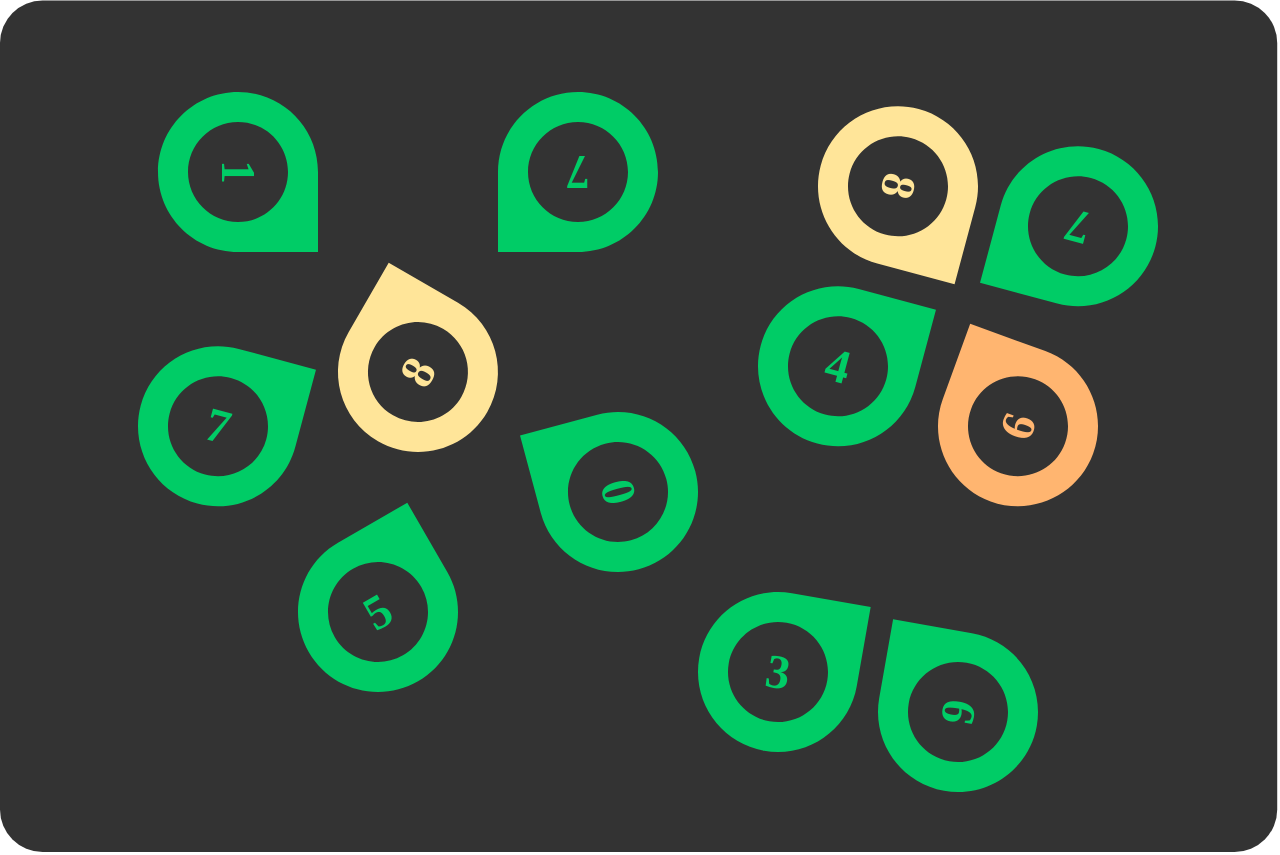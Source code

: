 <mxfile version="24.1.0" type="device">
  <diagram name="Page-1" id="3HNNUvmI26e6U34l2Z3O">
    <mxGraphModel dx="1137" dy="883" grid="1" gridSize="10" guides="1" tooltips="1" connect="1" arrows="1" fold="1" page="1" pageScale="1" pageWidth="980" pageHeight="690" math="0" shadow="0">
      <root>
        <mxCell id="0" />
        <mxCell id="1" parent="0" />
        <mxCell id="q-ZejeubLX4BjsPiB8f2-21" value="" style="rounded=1;whiteSpace=wrap;html=1;fillColor=#333333;arcSize=5;fontColor=#2a2b2e;glass=0;shadow=0;strokeColor=none;" parent="1" vertex="1">
          <mxGeometry x="171" y="94.26" width="638.61" height="425.74" as="geometry" />
        </mxCell>
        <mxCell id="q-ZejeubLX4BjsPiB8f2-1" value="7" style="verticalLabelPosition=middle;verticalAlign=middle;html=1;shape=mxgraph.infographic.circularCallout;dy=15;fillColor=#00CC66;strokeColor=none;labelPosition=center;align=center;fontColor=#00CC66;fontStyle=1;fontSize=24;whiteSpace=wrap;fontFamily=Aptos;rotation=-180;" parent="1" vertex="1">
          <mxGeometry x="420" y="140" width="80" height="80" as="geometry" />
        </mxCell>
        <mxCell id="q-ZejeubLX4BjsPiB8f2-12" value="8" style="verticalLabelPosition=middle;verticalAlign=middle;html=1;shape=mxgraph.infographic.circularCallout;dy=15;fillColor=#FFE599;strokeColor=none;labelPosition=center;align=center;fontColor=#FFE599;fontStyle=1;fontSize=24;whiteSpace=wrap;fontFamily=Aptos;rotation=-60;" parent="1" vertex="1">
          <mxGeometry x="340" y="240" width="80" height="80" as="geometry" />
        </mxCell>
        <mxCell id="q-ZejeubLX4BjsPiB8f2-13" value="1" style="verticalLabelPosition=middle;verticalAlign=middle;html=1;shape=mxgraph.infographic.circularCallout;dy=15;fillColor=#00CC66;strokeColor=none;labelPosition=center;align=center;fontColor=#00CC66;fontStyle=1;fontSize=24;whiteSpace=wrap;fontFamily=Aptos;rotation=90;" parent="1" vertex="1">
          <mxGeometry x="250" y="140" width="80" height="80" as="geometry" />
        </mxCell>
        <mxCell id="q-ZejeubLX4BjsPiB8f2-14" value="3" style="verticalLabelPosition=middle;verticalAlign=middle;html=1;shape=mxgraph.infographic.circularCallout;dy=15;fillColor=#00CC66;strokeColor=none;labelPosition=center;align=center;fontStyle=1;fontSize=24;whiteSpace=wrap;fontColor=#00CC66;fontFamily=Aptos;rotation=10;" parent="1" vertex="1">
          <mxGeometry x="520" y="390" width="80" height="80" as="geometry" />
        </mxCell>
        <mxCell id="q-ZejeubLX4BjsPiB8f2-15" value="9" style="verticalLabelPosition=middle;verticalAlign=middle;html=1;shape=mxgraph.infographic.circularCallout;dy=15;fillColor=#00CC66;strokeColor=none;labelPosition=center;align=center;fontColor=#00CC66;fontStyle=1;fontSize=24;whiteSpace=wrap;fontFamily=Aptos;rotation=-80;" parent="1" vertex="1">
          <mxGeometry x="610" y="410" width="80" height="80" as="geometry" />
        </mxCell>
        <mxCell id="Ktv8eCCp_lJ064TTi4eM-1" value="6" style="verticalLabelPosition=middle;verticalAlign=middle;html=1;shape=mxgraph.infographic.circularCallout;dy=15;fillColor=#FFB570;strokeColor=none;labelPosition=center;align=center;fontColor=#FFB570;fontStyle=1;fontSize=24;whiteSpace=wrap;fontFamily=Aptos;rotation=-70;" vertex="1" parent="1">
          <mxGeometry x="640" y="267.13" width="80" height="80" as="geometry" />
        </mxCell>
        <mxCell id="Ktv8eCCp_lJ064TTi4eM-2" value="8" style="verticalLabelPosition=middle;verticalAlign=middle;html=1;shape=mxgraph.infographic.circularCallout;dy=15;fillColor=#FFE599;strokeColor=none;labelPosition=center;align=center;fontColor=#FFE599;fontStyle=1;fontSize=24;whiteSpace=wrap;fontFamily=Aptos;rotation=105;" vertex="1" parent="1">
          <mxGeometry x="580" y="147.13" width="80" height="80" as="geometry" />
        </mxCell>
        <mxCell id="Ktv8eCCp_lJ064TTi4eM-4" value="7" style="verticalLabelPosition=middle;verticalAlign=middle;html=1;shape=mxgraph.infographic.circularCallout;dy=15;fillColor=#00CC66;strokeColor=none;labelPosition=center;align=center;fontColor=#00CC66;fontStyle=1;fontSize=24;whiteSpace=wrap;fontFamily=Aptos;rotation=15;" vertex="1" parent="1">
          <mxGeometry x="240" y="267.13" width="80" height="80" as="geometry" />
        </mxCell>
        <mxCell id="Ktv8eCCp_lJ064TTi4eM-5" value="0" style="verticalLabelPosition=middle;verticalAlign=middle;html=1;shape=mxgraph.infographic.circularCallout;dy=15;fillColor=#00CC66;strokeColor=none;labelPosition=center;align=center;fontColor=#00CC66;fontStyle=1;fontSize=24;whiteSpace=wrap;fontFamily=Aptos;rotation=-105;" vertex="1" parent="1">
          <mxGeometry x="440" y="300" width="80" height="80" as="geometry" />
        </mxCell>
        <mxCell id="Ktv8eCCp_lJ064TTi4eM-6" value="4" style="verticalLabelPosition=middle;verticalAlign=middle;html=1;shape=mxgraph.infographic.circularCallout;dy=15;fillColor=#00CC66;strokeColor=none;labelPosition=center;align=center;fontColor=#00CC66;fontStyle=1;fontSize=24;whiteSpace=wrap;fontFamily=Aptos;rotation=15;" vertex="1" parent="1">
          <mxGeometry x="550" y="237.13" width="80" height="80" as="geometry" />
        </mxCell>
        <mxCell id="Ktv8eCCp_lJ064TTi4eM-7" value="5" style="verticalLabelPosition=middle;verticalAlign=middle;html=1;shape=mxgraph.infographic.circularCallout;dy=15;fillColor=#00CC66;strokeColor=none;labelPosition=center;align=center;fontColor=#00CC66;fontStyle=1;fontSize=24;whiteSpace=wrap;fontFamily=Aptos;rotation=-30;" vertex="1" parent="1">
          <mxGeometry x="320" y="360" width="80" height="80" as="geometry" />
        </mxCell>
        <mxCell id="Ktv8eCCp_lJ064TTi4eM-8" value="7" style="verticalLabelPosition=middle;verticalAlign=middle;html=1;shape=mxgraph.infographic.circularCallout;dy=15;fillColor=#00CC66;strokeColor=none;labelPosition=center;align=center;fontColor=#00CC66;fontStyle=1;fontSize=24;whiteSpace=wrap;fontFamily=Aptos;rotation=-165;" vertex="1" parent="1">
          <mxGeometry x="670" y="167.13" width="80" height="80" as="geometry" />
        </mxCell>
      </root>
    </mxGraphModel>
  </diagram>
</mxfile>
